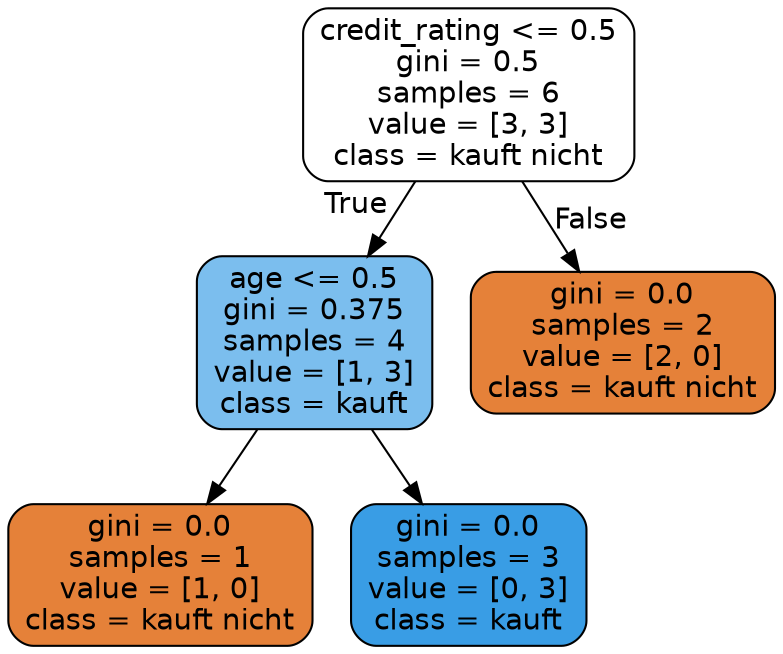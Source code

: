 digraph Tree {
node [shape=box, style="filled, rounded", color="black", fontname="helvetica"] ;
edge [fontname="helvetica"] ;
0 [label="credit_rating <= 0.5\ngini = 0.5\nsamples = 6\nvalue = [3, 3]\nclass = kauft nicht", fillcolor="#ffffff"] ;
1 [label="age <= 0.5\ngini = 0.375\nsamples = 4\nvalue = [1, 3]\nclass = kauft", fillcolor="#7bbeee"] ;
0 -> 1 [labeldistance=2.5, labelangle=45, headlabel="True"] ;
2 [label="gini = 0.0\nsamples = 1\nvalue = [1, 0]\nclass = kauft nicht", fillcolor="#e58139"] ;
1 -> 2 ;
3 [label="gini = 0.0\nsamples = 3\nvalue = [0, 3]\nclass = kauft", fillcolor="#399de5"] ;
1 -> 3 ;
4 [label="gini = 0.0\nsamples = 2\nvalue = [2, 0]\nclass = kauft nicht", fillcolor="#e58139"] ;
0 -> 4 [labeldistance=2.5, labelangle=-45, headlabel="False"] ;
}